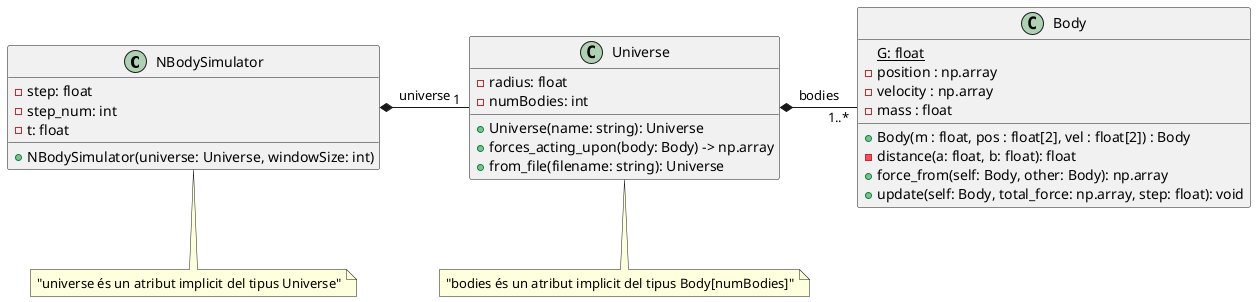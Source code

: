 @startuml

class NBodySimulator {
-step: float
-step_num: int
-t: float
+NBodySimulator(universe: Universe, windowSize: int)
}

class Universe {
-radius: float
-numBodies: int
+Universe(name: string): Universe
+forces_acting_upon(body: Body) -> np.array
+from_file(filename: string): Universe
}

class Body {
{static} G: float
-position : np.array
-velocity : np.array
-mass : float
+Body(m : float, pos : float[2], vel : float[2]) : Body
-distance(a: float, b: float): float
+force_from(self: Body, other: Body): np.array
+update(self: Body, total_force: np.array, step: float): void
}

note bottom of NBodySimulator: "universe és un atribut implicit del tipus Universe"
note bottom of Universe: "bodies és un atribut implicit del tipus Body[numBodies]"

Universe "   1" -left-* NBodySimulator: universe
Body "1..*" -left-* Universe: bodies

@enduml
